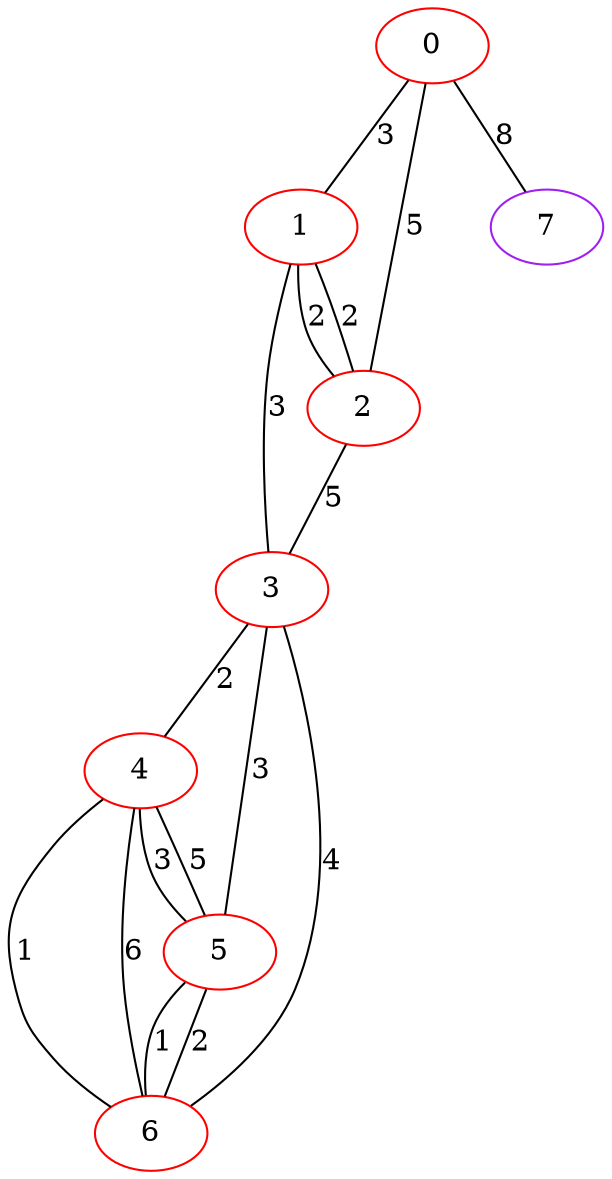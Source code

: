 graph "" {
0 [color=red, weight=1];
1 [color=red, weight=1];
2 [color=red, weight=1];
3 [color=red, weight=1];
4 [color=red, weight=1];
5 [color=red, weight=1];
6 [color=red, weight=1];
7 [color=purple, weight=4];
0 -- 1  [key=0, label=3];
0 -- 2  [key=0, label=5];
0 -- 7  [key=0, label=8];
1 -- 2  [key=0, label=2];
1 -- 2  [key=1, label=2];
1 -- 3  [key=0, label=3];
2 -- 3  [key=0, label=5];
3 -- 4  [key=0, label=2];
3 -- 5  [key=0, label=3];
3 -- 6  [key=0, label=4];
4 -- 5  [key=0, label=3];
4 -- 5  [key=1, label=5];
4 -- 6  [key=0, label=1];
4 -- 6  [key=1, label=6];
5 -- 6  [key=0, label=2];
5 -- 6  [key=1, label=1];
}

